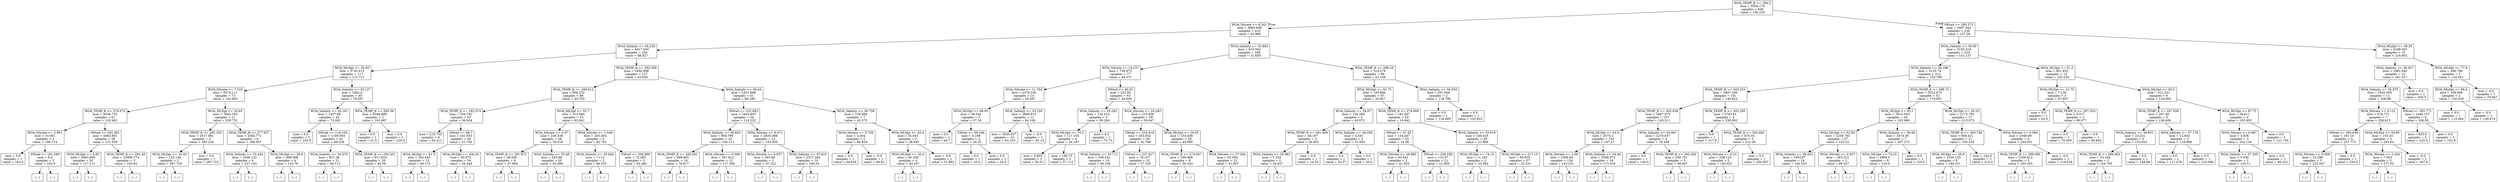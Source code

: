 digraph Tree {
node [shape=box] ;
0 [label="WOA_TEMP_K <= 294.2\nmse = 5556.175\nsamples = 649\nvalue = 100.235"] ;
1 [label="WOA_Nitrate <= 8.341\nmse = 3680.848\nsamples = 410\nvalue = 65.966"] ;
0 -> 1 [labeldistance=2.5, labelangle=45, headlabel="True"] ;
2 [label="WOA_Salinity <= 35.226\nmse = 4417.454\nsamples = 244\nvalue = 88.927"] ;
1 -> 2 ;
3 [label="WOA_MLDpt <= 30.65\nmse = 5742.912\nsamples = 117\nvalue = 115.712"] ;
2 -> 3 ;
4 [label="WOA_Nitrate <= 7.518\nmse = 6574.111\nsamples = 72\nvalue = 142.943"] ;
3 -> 4 ;
5 [label="WOA_TEMP_K <= 279.575\nmse = 4536.752\nsamples = 61\nvalue = 126.463"] ;
4 -> 5 ;
6 [label="WOA_Nitrate <= 2.901\nmse = 33.061\nsamples = 3\nvalue = 186.714"] ;
5 -> 6 ;
7 [label="mse = 0.0\nsamples = 1\nvalue = 182.0"] ;
6 -> 7 ;
8 [label="SWrad <= 161.299\nmse = 8.0\nsamples = 2\nvalue = 193.0"] ;
6 -> 8 ;
9 [label="(...)"] ;
8 -> 9 ;
10 [label="(...)"] ;
8 -> 10 ;
11 [label="SWrad <= 242.362\nmse = 4583.801\nsamples = 58\nvalue = 121.559"] ;
5 -> 11 ;
12 [label="WOA_MLDpt <= 5.85\nmse = 3693.908\nsamples = 55\nvalue = 117.111"] ;
11 -> 12 ;
13 [label="(...)"] ;
12 -> 13 ;
28 [label="(...)"] ;
12 -> 28 ;
113 [label="WOA_TEMP_K <= 292.49\nmse = 13486.774\nsamples = 3\nvalue = 193.62"] ;
11 -> 113 ;
114 [label="(...)"] ;
113 -> 114 ;
117 [label="(...)"] ;
113 -> 117 ;
118 [label="WOA_MLDpt <= 20.65\nmse = 7662.343\nsamples = 11\nvalue = 238.731"] ;
4 -> 118 ;
119 [label="WOA_TEMP_K <= 292.192\nmse = 1617.981\nsamples = 3\nvalue = 365.224"] ;
118 -> 119 ;
120 [label="WOA_MLDpt <= 16.45\nmse = 132.146\nsamples = 2\nvalue = 387.725"] ;
119 -> 120 ;
121 [label="(...)"] ;
120 -> 121 ;
122 [label="(...)"] ;
120 -> 122 ;
123 [label="mse = 0.0\nsamples = 1\nvalue = 297.722"] ;
119 -> 123 ;
124 [label="WOA_TEMP_K <= 277.637\nmse = 2565.772\nsamples = 8\nvalue = 196.567"] ;
118 -> 124 ;
125 [label="WOA_Salinity <= 33.424\nmse = 1506.122\nsamples = 4\nvalue = 227.143"] ;
124 -> 125 ;
126 [label="(...)"] ;
125 -> 126 ;
129 [label="(...)"] ;
125 -> 129 ;
130 [label="WOA_MLDpt <= 28.8\nmse = 908.006\nsamples = 4\nvalue = 153.76"] ;
124 -> 130 ;
131 [label="(...)"] ;
130 -> 131 ;
134 [label="(...)"] ;
130 -> 134 ;
135 [label="WOA_Salinity <= 35.127\nmse = 1962.0\nsamples = 45\nvalue = 76.657"] ;
3 -> 135 ;
136 [label="WOA_Salinity <= 32.161\nmse = 1457.89\nsamples = 43\nvalue = 73.081"] ;
135 -> 136 ;
137 [label="mse = 0.0\nsamples = 2\nvalue = 163.0"] ;
136 -> 137 ;
138 [label="SWrad <= 118.103\nmse = 1159.004\nsamples = 41\nvalue = 69.228"] ;
136 -> 138 ;
139 [label="WOA_Salinity <= 34.079\nmse = 827.36\nsamples = 21\nvalue = 84.113"] ;
138 -> 139 ;
140 [label="(...)"] ;
139 -> 140 ;
145 [label="(...)"] ;
139 -> 145 ;
178 [label="WOA_TEMP_K <= 292.051\nmse = 911.819\nsamples = 20\nvalue = 49.38"] ;
138 -> 178 ;
179 [label="(...)"] ;
178 -> 179 ;
212 [label="(...)"] ;
178 -> 212 ;
215 [label="WOA_TEMP_K <= 285.36\nmse = 6346.889\nsamples = 2\nvalue = 163.667"] ;
135 -> 215 ;
216 [label="mse = 0.0\nsamples = 1\nvalue = 51.0"] ;
215 -> 216 ;
217 [label="mse = 0.0\nsamples = 1\nvalue = 220.0"] ;
215 -> 217 ;
218 [label="WOA_TEMP_K <= 292.358\nmse = 1850.068\nsamples = 127\nvalue = 63.646"] ;
2 -> 218 ;
219 [label="WOA_TEMP_K <= 289.812\nmse = 606.252\nsamples = 86\nvalue = 45.705"] ;
218 -> 219 ;
220 [label="WOA_TEMP_K <= 282.574\nmse = 526.792\nsamples = 53\nvalue = 36.834"] ;
219 -> 220 ;
221 [label="mse = 215.753\nsamples = 4\nvalue = 93.411"] ;
220 -> 221 ;
222 [label="SWrad <= 68.7\nmse = 241.653\nsamples = 49\nvalue = 31.756"] ;
220 -> 222 ;
223 [label="WOA_MLDpt <= 61.5\nmse = 352.845\nsamples = 15\nvalue = 46.175"] ;
222 -> 223 ;
224 [label="(...)"] ;
223 -> 224 ;
235 [label="(...)"] ;
223 -> 235 ;
244 [label="WOA_MLDpt <= 106.25\nmse = 95.872\nsamples = 34\nvalue = 26.444"] ;
222 -> 244 ;
245 [label="(...)"] ;
244 -> 245 ;
278 [label="(...)"] ;
244 -> 278 ;
279 [label="WOA_MLDpt <= 52.7\nmse = 314.084\nsamples = 33\nvalue = 62.841"] ;
219 -> 279 ;
280 [label="WOA_Nitrate <= 0.47\nmse = 230.538\nsamples = 28\nvalue = 58.416"] ;
279 -> 280 ;
281 [label="WOA_TEMP_K <= 291.872\nmse = 38.508\nsamples = 8\nvalue = 47.804"] ;
280 -> 281 ;
282 [label="(...)"] ;
281 -> 282 ;
291 [label="(...)"] ;
281 -> 291 ;
294 [label="WOA_Salinity <= 35.49\nmse = 243.68\nsamples = 20\nvalue = 63.086"] ;
280 -> 294 ;
295 [label="(...)"] ;
294 -> 295 ;
296 [label="(...)"] ;
294 -> 296 ;
321 [label="WOA_Nitrate <= 1.049\nmse = 205.494\nsamples = 5\nvalue = 82.752"] ;
279 -> 321 ;
322 [label="WOA_Salinity <= 35.844\nmse = 7.112\nsamples = 2\nvalue = 66.535"] ;
321 -> 322 ;
323 [label="(...)"] ;
322 -> 323 ;
324 [label="(...)"] ;
322 -> 324 ;
325 [label="SWrad <= 208.989\nmse = 72.065\nsamples = 3\nvalue = 92.482"] ;
321 -> 325 ;
326 [label="(...)"] ;
325 -> 326 ;
327 [label="(...)"] ;
325 -> 327 ;
330 [label="WOA_Salinity <= 36.64\nmse = 2431.869\nsamples = 41\nvalue = 98.189"] ;
218 -> 330 ;
331 [label="SWrad <= 232.683\nmse = 1943.805\nsamples = 34\nvalue = 114.232"] ;
330 -> 331 ;
332 [label="WOA_Salinity <= 36.603\nmse = 900.796\nsamples = 22\nvalue = 100.111"] ;
331 -> 332 ;
333 [label="WOA_TEMP_K <= 292.541\nmse = 498.805\nsamples = 10\nvalue = 79.617"] ;
332 -> 333 ;
334 [label="(...)"] ;
333 -> 334 ;
337 [label="(...)"] ;
333 -> 337 ;
348 [label="WOA_Nitrate <= 0.369\nmse = 587.812\nsamples = 12\nvalue = 117.368"] ;
332 -> 348 ;
349 [label="(...)"] ;
348 -> 349 ;
354 [label="(...)"] ;
348 -> 354 ;
359 [label="WOA_Nitrate <= 0.071\nmse = 2835.388\nsamples = 12\nvalue = 143.305"] ;
331 -> 359 ;
360 [label="WOA_Nitrate <= 0.057\nmse = 355.94\nsamples = 2\nvalue = 87.322"] ;
359 -> 360 ;
361 [label="(...)"] ;
360 -> 361 ;
362 [label="(...)"] ;
360 -> 362 ;
363 [label="WOA_Salinity <= 35.418\nmse = 2337.264\nsamples = 10\nvalue = 160.53"] ;
359 -> 363 ;
364 [label="(...)"] ;
363 -> 364 ;
365 [label="(...)"] ;
363 -> 365 ;
374 [label="WOA_Salinity <= 36.758\nmse = 138.666\nsamples = 7\nvalue = 42.575"] ;
330 -> 374 ;
375 [label="WOA_Nitrate <= 0.728\nmse = 4.004\nsamples = 2\nvalue = 66.819"] ;
374 -> 375 ;
376 [label="mse = 0.0\nsamples = 1\nvalue = 64.818"] ;
375 -> 376 ;
377 [label="mse = -0.0\nsamples = 1\nvalue = 68.82"] ;
375 -> 377 ;
378 [label="WOA_MLDpt <= 45.4\nmse = 55.043\nsamples = 5\nvalue = 38.845"] ;
374 -> 378 ;
379 [label="WOA_MLDpt <= 20.4\nmse = 40.206\nsamples = 4\nvalue = 43.197"] ;
378 -> 379 ;
380 [label="(...)"] ;
379 -> 380 ;
381 [label="(...)"] ;
379 -> 381 ;
382 [label="mse = -0.0\nsamples = 1\nvalue = 31.882"] ;
378 -> 382 ;
383 [label="WOA_Salinity <= 33.863\nmse = 615.592\nsamples = 166\nvalue = 31.659"] ;
1 -> 383 ;
384 [label="WOA_Nitrate <= 14.137\nmse = 736.973\nsamples = 77\nvalue = 44.371"] ;
383 -> 384 ;
385 [label="WOA_Nitrate <= 11.763\nmse = 2376.236\nsamples = 14\nvalue = 58.287"] ;
384 -> 385 ;
386 [label="WOA_MLDpt <= 86.05\nmse = 38.342\nsamples = 3\nvalue = 37.34"] ;
385 -> 386 ;
387 [label="mse = 0.0\nsamples = 1\nvalue = 49.7"] ;
386 -> 387 ;
388 [label="SWrad <= 59.346\nmse = 0.188\nsamples = 2\nvalue = 34.25"] ;
386 -> 388 ;
389 [label="mse = 0.0\nsamples = 1\nvalue = 35.0"] ;
388 -> 389 ;
390 [label="mse = 0.0\nsamples = 1\nvalue = 34.0"] ;
388 -> 390 ;
391 [label="WOA_Salinity <= 33.195\nmse = 2869.913\nsamples = 11\nvalue = 64.106"] ;
385 -> 391 ;
392 [label="mse = 3020.637\nsamples = 10\nvalue = 63.103"] ;
391 -> 392 ;
393 [label="mse = -0.0\nsamples = 1\nvalue = 81.15"] ;
391 -> 393 ;
394 [label="SWrad <= 40.01\nmse = 232.92\nsamples = 63\nvalue = 40.649"] ;
384 -> 394 ;
395 [label="WOA_Salinity <= 33.292\nmse = 132.414\nsamples = 5\nvalue = 56.264"] ;
394 -> 395 ;
396 [label="WOA_MLDpt <= 79.2\nmse = 117.163\nsamples = 4\nvalue = 54.197"] ;
395 -> 396 ;
397 [label="mse = 0.605\nsamples = 2\nvalue = 50.31"] ;
396 -> 397 ;
398 [label="mse = 184.75\nsamples = 2\nvalue = 57.112"] ;
396 -> 398 ;
399 [label="mse = 0.0\nsamples = 1\nvalue = 70.73"] ;
395 -> 399 ;
400 [label="WOA_Nitrate <= 24.282\nmse = 215.656\nsamples = 58\nvalue = 39.047"] ;
394 -> 400 ;
401 [label="SWrad <= 225.916\nmse = 203.932\nsamples = 29\nvalue = 32.798"] ;
400 -> 401 ;
402 [label="WOA_Salinity <= 33.711\nmse = 256.041\nsamples = 19\nvalue = 36.236"] ;
401 -> 402 ;
403 [label="(...)"] ;
402 -> 403 ;
414 [label="(...)"] ;
402 -> 414 ;
423 [label="SWrad <= 237.817\nmse = 78.107\nsamples = 10\nvalue = 27.526"] ;
401 -> 423 ;
424 [label="(...)"] ;
423 -> 424 ;
427 [label="(...)"] ;
423 -> 427 ;
430 [label="WOA_MLDpt <= 24.35\nmse = 154.438\nsamples = 29\nvalue = 44.985"] ;
400 -> 430 ;
431 [label="WOA_TEMP_K <= 274.007\nmse = 300.868\nsamples = 8\nvalue = 56.343"] ;
430 -> 431 ;
432 [label="(...)"] ;
431 -> 432 ;
435 [label="(...)"] ;
431 -> 435 ;
440 [label="WOA_Nitrate <= 27.304\nmse = 63.594\nsamples = 21\nvalue = 41.687"] ;
430 -> 440 ;
441 [label="(...)"] ;
440 -> 441 ;
468 [label="(...)"] ;
440 -> 468 ;
477 [label="WOA_TEMP_K <= 286.16\nmse = 314.278\nsamples = 89\nvalue = 22.169"] ;
383 -> 477 ;
478 [label="WOA_MLDpt <= 33.75\nmse = 183.666\nsamples = 87\nvalue = 20.827"] ;
477 -> 478 ;
479 [label="WOA_Salinity <= 34.07\nmse = 128.288\nsamples = 5\nvalue = 40.972"] ;
478 -> 479 ;
480 [label="WOA_TEMP_K <= 281.409\nmse = 48.167\nsamples = 3\nvalue = 30.852"] ;
479 -> 480 ;
481 [label="WOA_Salinity <= 33.981\nmse = 7.245\nsamples = 2\nvalue = 34.627"] ;
480 -> 481 ;
482 [label="(...)"] ;
481 -> 482 ;
483 [label="(...)"] ;
481 -> 483 ;
484 [label="mse = 0.0\nsamples = 1\nvalue = 19.53"] ;
480 -> 484 ;
485 [label="WOA_Salinity <= 34.358\nmse = 3.581\nsamples = 2\nvalue = 51.092"] ;
479 -> 485 ;
486 [label="mse = 0.0\nsamples = 1\nvalue = 54.37"] ;
485 -> 486 ;
487 [label="mse = 0.0\nsamples = 1\nvalue = 50.0"] ;
485 -> 487 ;
488 [label="WOA_TEMP_K <= 274.999\nmse = 161.647\nsamples = 82\nvalue = 19.642"] ;
478 -> 488 ;
489 [label="SWrad <= 57.43\nmse = 154.047\nsamples = 23\nvalue = 14.06"] ;
488 -> 489 ;
490 [label="WOA_Nitrate <= 26.892\nmse = 92.641\nsamples = 2\nvalue = 41.825"] ;
489 -> 490 ;
491 [label="(...)"] ;
490 -> 491 ;
492 [label="(...)"] ;
490 -> 492 ;
493 [label="SWrad <= 236.038\nmse = 114.57\nsamples = 21\nvalue = 12.599"] ;
489 -> 493 ;
494 [label="(...)"] ;
493 -> 494 ;
527 [label="(...)"] ;
493 -> 527 ;
528 [label="WOA_Salinity <= 33.919\nmse = 146.419\nsamples = 59\nvalue = 21.968"] ;
488 -> 528 ;
529 [label="WOA_MLDpt <= 74.15\nmse = 11.163\nsamples = 2\nvalue = 53.582"] ;
528 -> 529 ;
530 [label="(...)"] ;
529 -> 530 ;
531 [label="(...)"] ;
529 -> 531 ;
532 [label="WOA_MLDpt <= 217.15\nmse = 95.919\nsamples = 57\nvalue = 20.231"] ;
528 -> 532 ;
533 [label="(...)"] ;
532 -> 533 ;
572 [label="(...)"] ;
532 -> 572 ;
599 [label="WOA_Salinity <= 34.334\nmse = 251.948\nsamples = 2\nvalue = 118.796"] ;
477 -> 599 ;
600 [label="mse = 0.0\nsamples = 1\nvalue = 134.669"] ;
599 -> 600 ;
601 [label="mse = 0.0\nsamples = 1\nvalue = 102.923"] ;
599 -> 601 ;
602 [label="SWrad <= 295.571\nmse = 3467.942\nsamples = 239\nvalue = 157.29"] ;
0 -> 602 [labeldistance=2.5, labelangle=-45, headlabel="False"] ;
603 [label="WOA_Salinity <= 36.69\nmse = 3155.318\nsamples = 224\nvalue = 153.137"] ;
602 -> 603 ;
604 [label="WOA_Salinity <= 36.186\nmse = 3135.74\nsamples = 212\nvalue = 155.786"] ;
603 -> 604 ;
605 [label="WOA_TEMP_K <= 302.233\nmse = 2807.246\nsamples = 161\nvalue = 146.823"] ;
604 -> 605 ;
606 [label="WOA_TEMP_K <= 302.038\nmse = 2667.074\nsamples = 157\nvalue = 145.311"] ;
605 -> 606 ;
607 [label="WOA_MLDpt <= 63.0\nmse = 2575.2\nsamples = 153\nvalue = 147.27"] ;
606 -> 607 ;
608 [label="WOA_Nitrate <= 2.09\nmse = 2306.94\nsamples = 134\nvalue = 143.331"] ;
607 -> 608 ;
609 [label="(...)"] ;
608 -> 609 ;
810 [label="(...)"] ;
608 -> 810 ;
815 [label="WOA_Salinity <= 34.46\nmse = 3568.072\nsamples = 19\nvalue = 173.318"] ;
607 -> 815 ;
816 [label="(...)"] ;
815 -> 816 ;
823 [label="(...)"] ;
815 -> 823 ;
842 [label="WOA_Salinity <= 34.391\nmse = 1270.837\nsamples = 4\nvalue = 79.248"] ;
606 -> 842 ;
843 [label="mse = 0.0\nsamples = 1\nvalue = 130.0"] ;
842 -> 843 ;
844 [label="WOA_TEMP_K <= 302.092\nmse = 336.751\nsamples = 3\nvalue = 58.947"] ;
842 -> 844 ;
845 [label="(...)"] ;
844 -> 845 ;
846 [label="(...)"] ;
844 -> 846 ;
849 [label="WOA_TEMP_K <= 302.295\nmse = 2743.81\nsamples = 4\nvalue = 238.692"] ;
605 -> 849 ;
850 [label="mse = 0.0\nsamples = 1\nvalue = 317.9"] ;
849 -> 850 ;
851 [label="WOA_TEMP_K <= 302.492\nmse = 870.03\nsamples = 3\nvalue = 212.29"] ;
849 -> 851 ;
852 [label="WOA_Nitrate <= 0.23\nmse = 238.125\nsamples = 2\nvalue = 193.431"] ;
851 -> 852 ;
853 [label="(...)"] ;
852 -> 853 ;
854 [label="(...)"] ;
852 -> 854 ;
855 [label="mse = 0.0\nsamples = 1\nvalue = 250.007"] ;
851 -> 855 ;
856 [label="WOA_TEMP_K <= 298.73\nmse = 3222.872\nsamples = 51\nvalue = 179.851"] ;
604 -> 856 ;
857 [label="WOA_MLDpt <= 63.1\nmse = 2910.593\nsamples = 34\nvalue = 162.968"] ;
856 -> 857 ;
858 [label="WOA_MLDpt <= 52.95\nmse = 2259.703\nsamples = 27\nvalue = 153.22"] ;
857 -> 858 ;
859 [label="WOA_Salinity <= 36.653\nmse = 1954.97\nsamples = 24\nvalue = 163.543"] ;
858 -> 859 ;
860 [label="(...)"] ;
859 -> 860 ;
881 [label="(...)"] ;
859 -> 881 ;
882 [label="WOA_Nitrate <= 0.207\nmse = 363.212\nsamples = 3\nvalue = 99.027"] ;
858 -> 882 ;
883 [label="(...)"] ;
882 -> 883 ;
884 [label="(...)"] ;
882 -> 884 ;
887 [label="WOA_Salinity <= 36.56\nmse = 3474.38\nsamples = 7\nvalue = 207.273"] ;
857 -> 887 ;
888 [label="WOA_MLDpt <= 74.25\nmse = 2984.0\nsamples = 6\nvalue = 216.0"] ;
887 -> 888 ;
889 [label="(...)"] ;
888 -> 889 ;
894 [label="(...)"] ;
888 -> 894 ;
895 [label="mse = 0.0\nsamples = 1\nvalue = 120.0"] ;
887 -> 895 ;
896 [label="WOA_MLDpt <= 29.25\nmse = 2172.763\nsamples = 17\nvalue = 213.073"] ;
856 -> 896 ;
897 [label="WOA_TEMP_K <= 300.736\nmse = 949.421\nsamples = 11\nvalue = 193.539"] ;
896 -> 897 ;
898 [label="WOA_MLDpt <= 26.0\nmse = 1034.153\nsamples = 8\nvalue = 186.231"] ;
897 -> 898 ;
899 [label="(...)"] ;
898 -> 899 ;
902 [label="(...)"] ;
898 -> 902 ;
903 [label="mse = 144.0\nsamples = 3\nvalue = 214.0"] ;
897 -> 903 ;
904 [label="WOA_Nitrate <= 0.584\nmse = 2548.99\nsamples = 6\nvalue = 244.001"] ;
896 -> 904 ;
905 [label="WOA_TEMP_K <= 299.495\nmse = 1206.612\nsamples = 5\nvalue = 255.455"] ;
904 -> 905 ;
906 [label="(...)"] ;
905 -> 906 ;
907 [label="(...)"] ;
905 -> 907 ;
908 [label="mse = -0.0\nsamples = 1\nvalue = 118.016"] ;
904 -> 908 ;
909 [label="WOA_MLDpt <= 51.3\nmse = 901.652\nsamples = 12\nvalue = 103.235"] ;
603 -> 909 ;
910 [label="WOA_MLDpt <= 21.75\nmse = 7.136\nsamples = 3\nvalue = 67.897"] ;
909 -> 910 ;
911 [label="mse = 0.0\nsamples = 1\nvalue = 62.0"] ;
910 -> 911 ;
912 [label="WOA_TEMP_K <= 297.033\nmse = 0.217\nsamples = 2\nvalue = 69.077"] ;
910 -> 912 ;
913 [label="mse = 0.0\nsamples = 1\nvalue = 70.009"] ;
912 -> 913 ;
914 [label="mse = 0.0\nsamples = 1\nvalue = 68.844"] ;
912 -> 914 ;
915 [label="WOA_MLDpt <= 65.0\nmse = 412.331\nsamples = 9\nvalue = 120.904"] ;
909 -> 915 ;
916 [label="WOA_TEMP_K <= 297.636\nmse = 287.46\nsamples = 5\nvalue = 136.406"] ;
915 -> 916 ;
917 [label="WOA_Salinity <= 36.851\nmse = 23.231\nsamples = 3\nvalue = 152.823"] ;
916 -> 917 ;
918 [label="WOA_TEMP_K <= 296.963\nmse = 23.184\nsamples = 2\nvalue = 154.795"] ;
917 -> 918 ;
919 [label="(...)"] ;
918 -> 919 ;
920 [label="(...)"] ;
918 -> 920 ;
921 [label="mse = 0.0\nsamples = 1\nvalue = 148.88"] ;
917 -> 921 ;
922 [label="WOA_Salinity <= 37.176\nmse = 12.602\nsamples = 2\nvalue = 119.988"] ;
916 -> 922 ;
923 [label="mse = 0.0\nsamples = 1\nvalue = 117.478"] ;
922 -> 923 ;
924 [label="mse = 0.0\nsamples = 1\nvalue = 125.008"] ;
922 -> 924 ;
925 [label="WOA_MLDpt <= 87.75\nmse = 56.611\nsamples = 4\nvalue = 105.403"] ;
915 -> 925 ;
926 [label="WOA_Nitrate <= 0.487\nmse = 3.836\nsamples = 3\nvalue = 102.134"] ;
925 -> 926 ;
927 [label="WOA_Salinity <= 37.205\nmse = 0.036\nsamples = 2\nvalue = 103.11"] ;
926 -> 927 ;
928 [label="(...)"] ;
927 -> 928 ;
929 [label="(...)"] ;
927 -> 929 ;
930 [label="mse = 0.0\nsamples = 1\nvalue = 98.232"] ;
926 -> 930 ;
931 [label="mse = 0.0\nsamples = 1\nvalue = 121.745"] ;
925 -> 931 ;
932 [label="WOA_MLDpt <= 59.35\nmse = 4168.001\nsamples = 15\nvalue = 216.602"] ;
602 -> 932 ;
933 [label="WOA_Salinity <= 36.427\nmse = 1981.945\nsamples = 12\nvalue = 241.517"] ;
932 -> 933 ;
934 [label="WOA_Salinity <= 35.975\nmse = 1652.505\nsamples = 11\nvalue = 236.86"] ;
933 -> 934 ;
935 [label="WOA_Nitrate <= 0.121\nmse = 678.771\nsamples = 7\nvalue = 258.613"] ;
934 -> 935 ;
936 [label="SWrad <= 303.638\nmse = 161.14\nsamples = 4\nvalue = 237.773"] ;
935 -> 936 ;
937 [label="WOA_Nitrate <= 0.009\nmse = 23.296\nsamples = 3\nvalue = 225.547"] ;
936 -> 937 ;
938 [label="(...)"] ;
937 -> 938 ;
939 [label="(...)"] ;
937 -> 939 ;
940 [label="mse = 0.0\nsamples = 1\nvalue = 250.0"] ;
936 -> 940 ;
941 [label="WOA_MLDpt <= 54.85\nmse = 153.43\nsamples = 3\nvalue = 283.62"] ;
935 -> 941 ;
942 [label="WOA_Nitrate <= 2.226\nmse = 7.563\nsamples = 2\nvalue = 277.55"] ;
941 -> 942 ;
943 [label="(...)"] ;
942 -> 943 ;
944 [label="(...)"] ;
942 -> 944 ;
945 [label="mse = -0.0\nsamples = 1\nvalue = 307.9"] ;
941 -> 945 ;
946 [label="SWrad <= 302.771\nmse = 1446.157\nsamples = 4\nvalue = 206.95"] ;
934 -> 946 ;
947 [label="mse = 625.0\nsamples = 3\nvalue = 225.0"] ;
946 -> 947 ;
948 [label="mse = 0.0\nsamples = 1\nvalue = 152.8"] ;
946 -> 948 ;
949 [label="mse = 0.0\nsamples = 1\nvalue = 330.0"] ;
933 -> 949 ;
950 [label="WOA_MLDpt <= 77.6\nmse = 496.796\nsamples = 3\nvalue = 116.941"] ;
932 -> 950 ;
951 [label="WOA_MLDpt <= 68.6\nmse = 169.906\nsamples = 2\nvalue = 126.439"] ;
950 -> 951 ;
952 [label="mse = 0.0\nsamples = 1\nvalue = 113.404"] ;
951 -> 952 ;
953 [label="mse = -0.0\nsamples = 1\nvalue = 139.474"] ;
951 -> 953 ;
954 [label="mse = -0.0\nsamples = 1\nvalue = 78.947"] ;
950 -> 954 ;
}